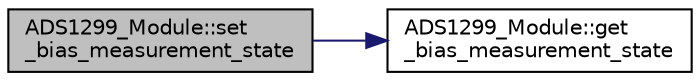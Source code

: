 digraph "ADS1299_Module::set_bias_measurement_state"
{
 // LATEX_PDF_SIZE
  edge [fontname="Helvetica",fontsize="10",labelfontname="Helvetica",labelfontsize="10"];
  node [fontname="Helvetica",fontsize="10",shape=record];
  rankdir="LR";
  Node1 [label="ADS1299_Module::set\l_bias_measurement_state",height=0.2,width=0.4,color="black", fillcolor="grey75", style="filled", fontcolor="black",tooltip="Sets whether the BIAS_IN signal can be measured by appropriately configued channels."];
  Node1 -> Node2 [color="midnightblue",fontsize="10",style="solid",fontname="Helvetica"];
  Node2 [label="ADS1299_Module::get\l_bias_measurement_state",height=0.2,width=0.4,color="black", fillcolor="white", style="filled",URL="$class_a_d_s1299___module.html#a4cb290ee267e356c1f2041edcdd89c67",tooltip="Gets whether the BIAS_IN signal can be measured by appropriately configued channels."];
}
